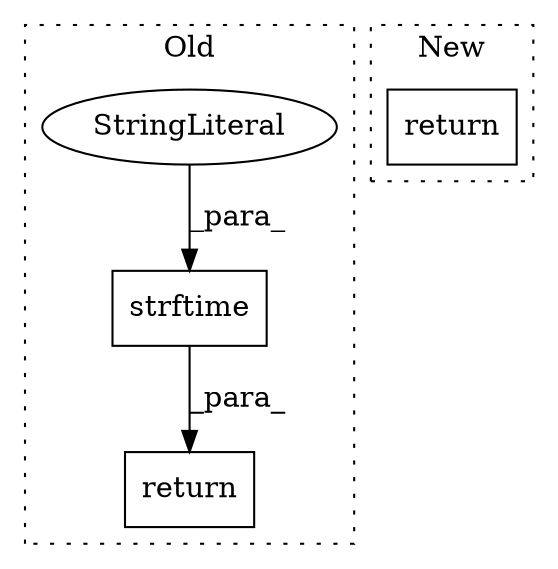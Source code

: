 digraph G {
subgraph cluster0 {
1 [label="strftime" a="32" s="2181,2209" l="9,1" shape="box"];
3 [label="StringLiteral" a="45" s="2190" l="19" shape="ellipse"];
4 [label="return" a="41" s="2513" l="7" shape="box"];
label = "Old";
style="dotted";
}
subgraph cluster1 {
2 [label="return" a="41" s="3080" l="7" shape="box"];
label = "New";
style="dotted";
}
1 -> 4 [label="_para_"];
3 -> 1 [label="_para_"];
}